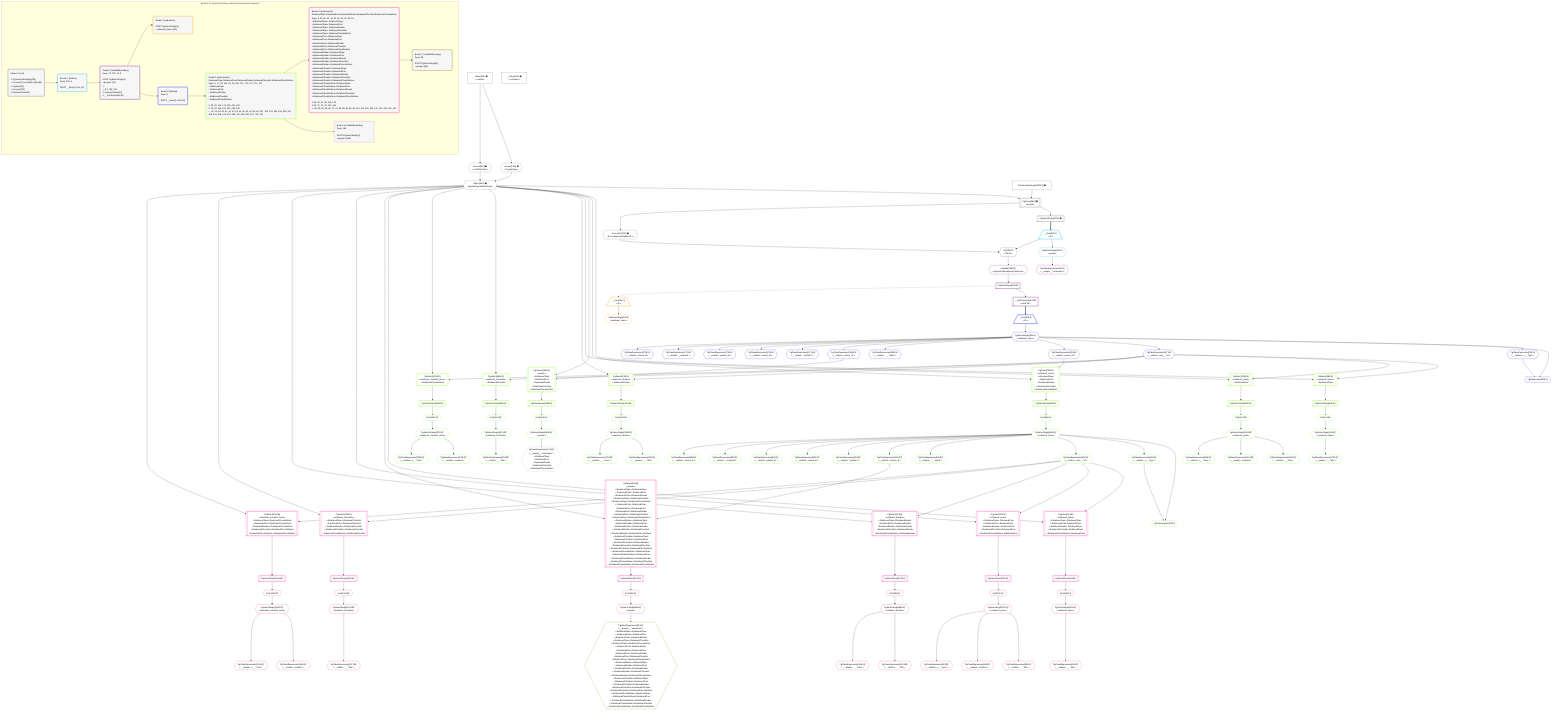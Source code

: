 %%{init: {'themeVariables': { 'fontSize': '12px'}}}%%
graph TD
    classDef path fill:#eee,stroke:#000,color:#000
    classDef plan fill:#fff,stroke-width:1px,color:#000
    classDef itemplan fill:#fff,stroke-width:2px,color:#000
    classDef unbatchedplan fill:#dff,stroke-width:1px,color:#000
    classDef sideeffectplan fill:#fcc,stroke-width:2px,color:#000
    classDef bucket fill:#f6f6f6,color:#000,stroke-width:2px,text-align:left


    %% plan dependencies
    PgSelect6[["PgSelect[6∈0] ➊<br />ᐸpeopleᐳ"]]:::plan
    Object9{{"Object[9∈0] ➊<br />ᐸ{pgSettings,withPgClient}ᐳ"}}:::plan
    PgSelectInlineApply781["PgSelectInlineApply[781∈0] ➊"]:::plan
    Object9 & PgSelectInlineApply781 --> PgSelect6
    Access7{{"Access[7∈0] ➊<br />ᐸ2.pgSettingsᐳ"}}:::plan
    Access8{{"Access[8∈0] ➊<br />ᐸ2.withPgClientᐳ"}}:::plan
    Access7 & Access8 --> Object9
    __Value2["__Value[2∈0] ➊<br />ᐸcontextᐳ"]:::plan
    __Value2 --> Access7
    __Value2 --> Access8
    PgSelectRows10[["PgSelectRows[10∈0] ➊"]]:::plan
    PgSelect6 --> PgSelectRows10
    Access782{{"Access[782∈0] ➊<br />ᐸ6.m.subqueryDetailsFor15ᐳ"}}:::plan
    PgSelect6 --> Access782
    __Value4["__Value[4∈0] ➊<br />ᐸrootValueᐳ"]:::plan
    __Item11[/"__Item[11∈1]<br />ᐸ10ᐳ"\]:::itemplan
    PgSelectRows10 ==> __Item11
    PgSelectSingle12{{"PgSelectSingle[12∈1]<br />ᐸpeopleᐳ"}}:::plan
    __Item11 --> PgSelectSingle12
    List783{{"List[783∈2]<br />ᐸ782,11ᐳ"}}:::plan
    Access782 & __Item11 --> List783
    PgClassExpression13{{"PgClassExpression[13∈2]<br />ᐸ__people__.”username”ᐳ"}}:::plan
    PgSelectSingle12 --> PgClassExpression13
    __ListTransform19[["__ListTransform[19∈2]<br />ᐸeach:15ᐳ"]]:::plan
    PgSelectRows20[["PgSelectRows[20∈2]"]]:::plan
    PgSelectRows20 --> __ListTransform19
    Lambda784{{"Lambda[784∈2]<br />ᐸpgInlineViaSubqueryTransformᐳ"}}:::plan
    Lambda784 --> PgSelectRows20
    List783 --> Lambda784
    __Item21[/"__Item[21∈3]<br />ᐸ20ᐳ"\]:::itemplan
    PgSelectRows20 -.-> __Item21
    PgSelectSingle22{{"PgSelectSingle[22∈3]<br />ᐸrelational_itemsᐳ"}}:::plan
    __Item21 --> PgSelectSingle22
    PgPolymorphic26{{"PgPolymorphic[26∈4]"}}:::plan
    PgSelectSingle24{{"PgSelectSingle[24∈4]<br />ᐸrelational_itemsᐳ"}}:::plan
    PgClassExpression25{{"PgClassExpression[25∈4]<br />ᐸ__relation...s__.”type”ᐳ"}}:::plan
    PgSelectSingle24 & PgClassExpression25 --> PgPolymorphic26
    __Item23[/"__Item[23∈4]<br />ᐸ19ᐳ"\]:::itemplan
    __ListTransform19 ==> __Item23
    __Item23 --> PgSelectSingle24
    PgSelectSingle24 --> PgClassExpression25
    PgClassExpression27{{"PgClassExpression[27∈4]<br />ᐸ__relation...ems__.”id”ᐳ"}}:::plan
    PgSelectSingle24 --> PgClassExpression27
    PgClassExpression35{{"PgClassExpression[35∈4]<br />ᐸ__relation...parent_id”ᐳ"}}:::plan
    PgSelectSingle24 --> PgClassExpression35
    PgClassExpression163{{"PgClassExpression[163∈4]<br />ᐸ__relation...__.”type2”ᐳ"}}:::plan
    PgSelectSingle24 --> PgClassExpression163
    PgClassExpression164{{"PgClassExpression[164∈4]<br />ᐸ__relation...author_id”ᐳ"}}:::plan
    PgSelectSingle24 --> PgClassExpression164
    PgClassExpression171{{"PgClassExpression[171∈4]<br />ᐸ__relation...”position”ᐳ"}}:::plan
    PgSelectSingle24 --> PgClassExpression171
    PgClassExpression172{{"PgClassExpression[172∈4]<br />ᐸ__relation...reated_at”ᐳ"}}:::plan
    PgSelectSingle24 --> PgClassExpression172
    PgClassExpression173{{"PgClassExpression[173∈4]<br />ᐸ__relation...pdated_at”ᐳ"}}:::plan
    PgSelectSingle24 --> PgClassExpression173
    PgClassExpression174{{"PgClassExpression[174∈4]<br />ᐸ__relation..._archived”ᐳ"}}:::plan
    PgSelectSingle24 --> PgClassExpression174
    PgClassExpression175{{"PgClassExpression[175∈4]<br />ᐸ__relation...chived_at”ᐳ"}}:::plan
    PgSelectSingle24 --> PgClassExpression175
    PgSelect28[["PgSelect[28∈5]<br />ᐸrelational_topicsᐳ<br />ᐳRelationalTopic"]]:::plan
    Object9 & PgClassExpression27 --> PgSelect28
    PgSelect36[["PgSelect[36∈5]<br />ᐸrelational_itemsᐳ<br />ᐳRelationalTopic<br />ᐳRelationalPost<br />ᐳRelationalDivider<br />ᐳRelationalChecklist<br />ᐳRelationalChecklistItem"]]:::plan
    Object9 & PgClassExpression35 --> PgSelect36
    PgPolymorphic42{{"PgPolymorphic[42∈5]^"}}:::plan
    PgSelectSingle40{{"PgSelectSingle[40∈5]^<br />ᐸrelational_itemsᐳ"}}:::plan
    PgClassExpression41{{"PgClassExpression[41∈5]^<br />ᐸ__relation...s__.”type”ᐳ"}}:::plan
    PgSelectSingle40 & PgClassExpression41 --> PgPolymorphic42
    PgSelect165[["PgSelect[165∈5]<br />ᐸpeopleᐳ<br />ᐳRelationalTopic<br />ᐳRelationalPost<br />ᐳRelationalDivider<br />ᐳRelationalChecklist<br />ᐳRelationalChecklistItem"]]:::plan
    Object9 & PgClassExpression164 --> PgSelect165
    PgSelect178[["PgSelect[178∈5]<br />ᐸrelational_postsᐳ<br />ᐳRelationalPost"]]:::plan
    Object9 & PgClassExpression27 --> PgSelect178
    PgSelect330[["PgSelect[330∈5]<br />ᐸrelational_dividersᐳ<br />ᐳRelationalDivider"]]:::plan
    Object9 & PgClassExpression27 --> PgSelect330
    PgSelect481[["PgSelect[481∈5]<br />ᐸrelational_checklistsᐳ<br />ᐳRelationalChecklist"]]:::plan
    Object9 & PgClassExpression27 --> PgSelect481
    PgSelect631[["PgSelect[631∈5]<br />ᐸrelational_checklist_itemsᐳ<br />ᐳRelationalChecklistItem"]]:::plan
    Object9 & PgClassExpression27 --> PgSelect631
    First32{{"First[32∈5]^"}}:::plan
    PgSelectRows33[["PgSelectRows[33∈5]^"]]:::plan
    PgSelectRows33 --> First32
    PgSelect28 --> PgSelectRows33
    PgSelectSingle34{{"PgSelectSingle[34∈5]^<br />ᐸrelational_topicsᐳ"}}:::plan
    First32 --> PgSelectSingle34
    First38{{"First[38∈5]^"}}:::plan
    PgSelectRows39[["PgSelectRows[39∈5]^"]]:::plan
    PgSelectRows39 --> First38
    PgSelect36 --> PgSelectRows39
    First38 --> PgSelectSingle40
    PgSelectSingle40 --> PgClassExpression41
    PgClassExpression43{{"PgClassExpression[43∈5]^<br />ᐸ__relation...ems__.”id”ᐳ"}}:::plan
    PgSelectSingle40 --> PgClassExpression43
    PgClassExpression52{{"PgClassExpression[52∈5]^<br />ᐸ__relation...__.”type2”ᐳ"}}:::plan
    PgSelectSingle40 --> PgClassExpression52
    PgClassExpression53{{"PgClassExpression[53∈5]^<br />ᐸ__relation...author_id”ᐳ"}}:::plan
    PgSelectSingle40 --> PgClassExpression53
    PgClassExpression60{{"PgClassExpression[60∈5]^<br />ᐸ__relation...”position”ᐳ"}}:::plan
    PgSelectSingle40 --> PgClassExpression60
    PgClassExpression61{{"PgClassExpression[61∈5]^<br />ᐸ__relation...reated_at”ᐳ"}}:::plan
    PgSelectSingle40 --> PgClassExpression61
    PgClassExpression62{{"PgClassExpression[62∈5]^<br />ᐸ__relation...pdated_at”ᐳ"}}:::plan
    PgSelectSingle40 --> PgClassExpression62
    PgClassExpression63{{"PgClassExpression[63∈5]^<br />ᐸ__relation..._archived”ᐳ"}}:::plan
    PgSelectSingle40 --> PgClassExpression63
    PgClassExpression64{{"PgClassExpression[64∈5]^<br />ᐸ__relation...chived_at”ᐳ"}}:::plan
    PgSelectSingle40 --> PgClassExpression64
    First167{{"First[167∈5]^"}}:::plan
    PgSelectRows168[["PgSelectRows[168∈5]^"]]:::plan
    PgSelectRows168 --> First167
    PgSelect165 --> PgSelectRows168
    PgSelectSingle169{{"PgSelectSingle[169∈5]^<br />ᐸpeopleᐳ"}}:::plan
    First167 --> PgSelectSingle169
    PgClassExpression176{{"PgClassExpression[176∈5]^<br />ᐸ__relation...__.”title”ᐳ"}}:::plan
    PgSelectSingle34 --> PgClassExpression176
    First182{{"First[182∈5]^"}}:::plan
    PgSelectRows183[["PgSelectRows[183∈5]^"]]:::plan
    PgSelectRows183 --> First182
    PgSelect178 --> PgSelectRows183
    PgSelectSingle184{{"PgSelectSingle[184∈5]^<br />ᐸrelational_postsᐳ"}}:::plan
    First182 --> PgSelectSingle184
    PgClassExpression326{{"PgClassExpression[326∈5]^<br />ᐸ__relation...__.”title”ᐳ"}}:::plan
    PgSelectSingle184 --> PgClassExpression326
    PgClassExpression327{{"PgClassExpression[327∈5]^<br />ᐸ__relation...scription”ᐳ"}}:::plan
    PgSelectSingle184 --> PgClassExpression327
    PgClassExpression328{{"PgClassExpression[328∈5]^<br />ᐸ__relation...s__.”note”ᐳ"}}:::plan
    PgSelectSingle184 --> PgClassExpression328
    First334{{"First[334∈5]^"}}:::plan
    PgSelectRows335[["PgSelectRows[335∈5]^"]]:::plan
    PgSelectRows335 --> First334
    PgSelect330 --> PgSelectRows335
    PgSelectSingle336{{"PgSelectSingle[336∈5]^<br />ᐸrelational_dividersᐳ"}}:::plan
    First334 --> PgSelectSingle336
    PgClassExpression478{{"PgClassExpression[478∈5]^<br />ᐸ__relation...__.”title”ᐳ"}}:::plan
    PgSelectSingle336 --> PgClassExpression478
    PgClassExpression479{{"PgClassExpression[479∈5]^<br />ᐸ__relation...__.”color”ᐳ"}}:::plan
    PgSelectSingle336 --> PgClassExpression479
    First485{{"First[485∈5]^"}}:::plan
    PgSelectRows486[["PgSelectRows[486∈5]^"]]:::plan
    PgSelectRows486 --> First485
    PgSelect481 --> PgSelectRows486
    PgSelectSingle487{{"PgSelectSingle[487∈5]^<br />ᐸrelational_checklistsᐳ"}}:::plan
    First485 --> PgSelectSingle487
    PgClassExpression629{{"PgClassExpression[629∈5]^<br />ᐸ__relation...__.”title”ᐳ"}}:::plan
    PgSelectSingle487 --> PgClassExpression629
    First635{{"First[635∈5]^"}}:::plan
    PgSelectRows636[["PgSelectRows[636∈5]^"]]:::plan
    PgSelectRows636 --> First635
    PgSelect631 --> PgSelectRows636
    PgSelectSingle637{{"PgSelectSingle[637∈5]^<br />ᐸrelational_checklist_itemsᐳ"}}:::plan
    First635 --> PgSelectSingle637
    PgClassExpression779{{"PgClassExpression[779∈5]^<br />ᐸ__relation...scription”ᐳ"}}:::plan
    PgSelectSingle637 --> PgClassExpression779
    PgClassExpression780{{"PgClassExpression[780∈5]^<br />ᐸ__relation...s__.”note”ᐳ"}}:::plan
    PgSelectSingle637 --> PgClassExpression780
    PgSelect44[["PgSelect[44∈6]<br />ᐸrelational_topicsᐳ<br />ᐳRelationalTopicᐳRelationalTopic<br />ᐳRelationalPostᐳRelationalTopic<br />ᐳRelationalDividerᐳRelationalTopic<br />ᐳRelationalChecklistᐳRelationalTopic<br />ᐳRelationalChecklistItemᐳRelationalTopic"]]:::plan
    Object9 & PgClassExpression43 --> PgSelect44
    PgSelect54[["PgSelect[54∈6]<br />ᐸpeopleᐳ<br />ᐳRelationalTopicᐳRelationalTopic<br />ᐳRelationalTopicᐳRelationalPost<br />ᐳRelationalTopicᐳRelationalDivider<br />ᐳRelationalTopicᐳRelationalChecklist<br />ᐳRelationalTopicᐳRelationalChecklistItem<br />ᐳRelationalPostᐳRelationalTopic<br />ᐳRelationalPostᐳRelationalPost<br />ᐳRelationalPostᐳRelationalDivider<br />ᐳRelationalPostᐳRelationalChecklist<br />ᐳRelationalPostᐳRelationalChecklistItem<br />ᐳRelationalDividerᐳRelationalTopic<br />ᐳRelationalDividerᐳRelationalPost<br />ᐳRelationalDividerᐳRelationalDivider<br />ᐳRelationalDividerᐳRelationalChecklist<br />ᐳRelationalDividerᐳRelationalChecklistItem<br />ᐳRelationalChecklistᐳRelationalTopic<br />ᐳRelationalChecklistᐳRelationalPost<br />ᐳRelationalChecklistᐳRelationalDivider<br />ᐳRelationalChecklistᐳRelationalChecklist<br />ᐳRelationalChecklistᐳRelationalChecklistItem<br />ᐳRelationalChecklistItemᐳRelationalTopic<br />ᐳRelationalChecklistItemᐳRelationalPost<br />ᐳRelationalChecklistItemᐳRelationalDivider<br />ᐳRelationalChecklistItemᐳRelationalChecklist<br />ᐳRelationalChecklistItemᐳRelationalChecklistItem"]]:::plan
    Object9 & PgClassExpression53 --> PgSelect54
    PgSelect67[["PgSelect[67∈6]<br />ᐸrelational_postsᐳ<br />ᐳRelationalTopicᐳRelationalPost<br />ᐳRelationalPostᐳRelationalPost<br />ᐳRelationalDividerᐳRelationalPost<br />ᐳRelationalChecklistᐳRelationalPost<br />ᐳRelationalChecklistItemᐳRelationalPost"]]:::plan
    Object9 & PgClassExpression43 --> PgSelect67
    PgSelect92[["PgSelect[92∈6]<br />ᐸrelational_dividersᐳ<br />ᐳRelationalTopicᐳRelationalDivider<br />ᐳRelationalPostᐳRelationalDivider<br />ᐳRelationalDividerᐳRelationalDivider<br />ᐳRelationalChecklistᐳRelationalDivider<br />ᐳRelationalChecklistItemᐳRelationalDivider"]]:::plan
    Object9 & PgClassExpression43 --> PgSelect92
    PgSelect116[["PgSelect[116∈6]<br />ᐸrelational_checklistsᐳ<br />ᐳRelationalTopicᐳRelationalChecklist<br />ᐳRelationalPostᐳRelationalChecklist<br />ᐳRelationalDividerᐳRelationalChecklist<br />ᐳRelationalChecklistᐳRelationalChecklist<br />ᐳRelationalChecklistItemᐳRelationalChecklist"]]:::plan
    Object9 & PgClassExpression43 --> PgSelect116
    PgSelect139[["PgSelect[139∈6]<br />ᐸrelational_checklist_itemsᐳ<br />ᐳRelationalTopicᐳRelationalChecklistItem<br />ᐳRelationalPostᐳRelationalChecklistItem<br />ᐳRelationalDividerᐳRelationalChecklistItem<br />ᐳRelationalChecklistᐳRelationalChecklistItem<br />ᐳRelationalChecklistItemᐳRelationalChecklistItem"]]:::plan
    Object9 & PgClassExpression43 --> PgSelect139
    First48{{"First[48∈6]^"}}:::plan
    PgSelectRows49[["PgSelectRows[49∈6]^"]]:::plan
    PgSelectRows49 --> First48
    PgSelect44 --> PgSelectRows49
    PgSelectSingle50{{"PgSelectSingle[50∈6]^<br />ᐸrelational_topicsᐳ"}}:::plan
    First48 --> PgSelectSingle50
    First56{{"First[56∈6]^"}}:::plan
    PgSelectRows57[["PgSelectRows[57∈6]^"]]:::plan
    PgSelectRows57 --> First56
    PgSelect54 --> PgSelectRows57
    PgSelectSingle58{{"PgSelectSingle[58∈6]^<br />ᐸpeopleᐳ"}}:::plan
    First56 --> PgSelectSingle58
    PgClassExpression65{{"PgClassExpression[65∈6]^<br />ᐸ__relation...__.”title”ᐳ"}}:::plan
    PgSelectSingle50 --> PgClassExpression65
    First71{{"First[71∈6]^"}}:::plan
    PgSelectRows72[["PgSelectRows[72∈6]^"]]:::plan
    PgSelectRows72 --> First71
    PgSelect67 --> PgSelectRows72
    PgSelectSingle73{{"PgSelectSingle[73∈6]^<br />ᐸrelational_postsᐳ"}}:::plan
    First71 --> PgSelectSingle73
    PgClassExpression88{{"PgClassExpression[88∈6]^<br />ᐸ__relation...__.”title”ᐳ"}}:::plan
    PgSelectSingle73 --> PgClassExpression88
    PgClassExpression89{{"PgClassExpression[89∈6]^<br />ᐸ__relation...scription”ᐳ"}}:::plan
    PgSelectSingle73 --> PgClassExpression89
    PgClassExpression90{{"PgClassExpression[90∈6]^<br />ᐸ__relation...s__.”note”ᐳ"}}:::plan
    PgSelectSingle73 --> PgClassExpression90
    First96{{"First[96∈6]^"}}:::plan
    PgSelectRows97[["PgSelectRows[97∈6]^"]]:::plan
    PgSelectRows97 --> First96
    PgSelect92 --> PgSelectRows97
    PgSelectSingle98{{"PgSelectSingle[98∈6]^<br />ᐸrelational_dividersᐳ"}}:::plan
    First96 --> PgSelectSingle98
    PgClassExpression113{{"PgClassExpression[113∈6]^<br />ᐸ__relation...__.”title”ᐳ"}}:::plan
    PgSelectSingle98 --> PgClassExpression113
    PgClassExpression114{{"PgClassExpression[114∈6]^<br />ᐸ__relation...__.”color”ᐳ"}}:::plan
    PgSelectSingle98 --> PgClassExpression114
    First120{{"First[120∈6]^"}}:::plan
    PgSelectRows121[["PgSelectRows[121∈6]^"]]:::plan
    PgSelectRows121 --> First120
    PgSelect116 --> PgSelectRows121
    PgSelectSingle122{{"PgSelectSingle[122∈6]^<br />ᐸrelational_checklistsᐳ"}}:::plan
    First120 --> PgSelectSingle122
    PgClassExpression137{{"PgClassExpression[137∈6]^<br />ᐸ__relation...__.”title”ᐳ"}}:::plan
    PgSelectSingle122 --> PgClassExpression137
    First143{{"First[143∈6]^"}}:::plan
    PgSelectRows144[["PgSelectRows[144∈6]^"]]:::plan
    PgSelectRows144 --> First143
    PgSelect139 --> PgSelectRows144
    PgSelectSingle145{{"PgSelectSingle[145∈6]^<br />ᐸrelational_checklist_itemsᐳ"}}:::plan
    First143 --> PgSelectSingle145
    PgClassExpression160{{"PgClassExpression[160∈6]^<br />ᐸ__relation...scription”ᐳ"}}:::plan
    PgSelectSingle145 --> PgClassExpression160
    PgClassExpression161{{"PgClassExpression[161∈6]^<br />ᐸ__relation...s__.”note”ᐳ"}}:::plan
    PgSelectSingle145 --> PgClassExpression161
    PgClassExpression59{{"PgClassExpression[59∈7]<br />ᐸ__people__.”username”ᐳ<br />ᐳRelationalTopicᐳRelationalTopic<br />ᐳRelationalTopicᐳRelationalPost<br />ᐳRelationalTopicᐳRelationalDivider<br />ᐳRelationalTopicᐳRelationalChecklist<br />ᐳRelationalTopicᐳRelationalChecklistItem<br />ᐳRelationalPostᐳRelationalTopic<br />ᐳRelationalPostᐳRelationalPost<br />ᐳRelationalPostᐳRelationalDivider<br />ᐳRelationalPostᐳRelationalChecklist<br />ᐳRelationalPostᐳRelationalChecklistItem<br />ᐳRelationalDividerᐳRelationalTopic<br />ᐳRelationalDividerᐳRelationalPost<br />ᐳRelationalDividerᐳRelationalDivider<br />ᐳRelationalDividerᐳRelationalChecklist<br />ᐳRelationalDividerᐳRelationalChecklistItem<br />ᐳRelationalChecklistᐳRelationalTopic<br />ᐳRelationalChecklistᐳRelationalPost<br />ᐳRelationalChecklistᐳRelationalDivider<br />ᐳRelationalChecklistᐳRelationalChecklist<br />ᐳRelationalChecklistᐳRelationalChecklistItem<br />ᐳRelationalChecklistItemᐳRelationalTopic<br />ᐳRelationalChecklistItemᐳRelationalPost<br />ᐳRelationalChecklistItemᐳRelationalDivider<br />ᐳRelationalChecklistItemᐳRelationalChecklist<br />ᐳRelationalChecklistItemᐳRelationalChecklistItem"}}:::plan
    PgSelectSingle58 --> PgClassExpression59
    PgClassExpression170{{"PgClassExpression[170∈8]<br />ᐸ__people__.”username”ᐳ<br />ᐳRelationalTopic<br />ᐳRelationalPost<br />ᐳRelationalDivider<br />ᐳRelationalChecklist<br />ᐳRelationalChecklistItem"}}:::plan
    PgSelectSingle169 --> PgClassExpression170

    %% define steps

    subgraph "Buckets for queries/interfaces-relational/nested-more-fragments"
    Bucket0("Bucket 0 (root)<br /><br />1: PgSelectInlineApply[781]<br />ᐳ: Access[7], Access[8], Object[9]<br />2: PgSelect[6]<br />ᐳ: Access[782]<br />3: PgSelectRows[10]"):::bucket
    classDef bucket0 stroke:#696969
    class Bucket0,__Value2,__Value4,PgSelect6,Access7,Access8,Object9,PgSelectRows10,PgSelectInlineApply781,Access782 bucket0
    Bucket1("Bucket 1 (listItem)<br />Deps: 782, 9<br /><br />ROOT __Item{1}ᐸ10ᐳ[11]"):::bucket
    classDef bucket1 stroke:#00bfff
    class Bucket1,__Item11,PgSelectSingle12 bucket1
    Bucket2("Bucket 2 (nullableBoundary)<br />Deps: 12, 782, 11, 9<br /><br />ROOT PgSelectSingle{1}ᐸpeopleᐳ[12]<br />1: <br />ᐳ: 13, 783, 784<br />2: PgSelectRows[20]<br />3: __ListTransform[19]"):::bucket
    classDef bucket2 stroke:#7f007f
    class Bucket2,PgClassExpression13,__ListTransform19,PgSelectRows20,List783,Lambda784 bucket2
    Bucket3("Bucket 3 (subroutine)<br /><br />ROOT PgSelectSingle{3}ᐸrelational_itemsᐳ[22]"):::bucket
    classDef bucket3 stroke:#ffa500
    class Bucket3,__Item21,PgSelectSingle22 bucket3
    Bucket4("Bucket 4 (listItem)<br />Deps: 9<br /><br />ROOT __Item{4}ᐸ19ᐳ[23]"):::bucket
    classDef bucket4 stroke:#0000ff
    class Bucket4,__Item23,PgSelectSingle24,PgClassExpression25,PgPolymorphic26,PgClassExpression27,PgClassExpression35,PgClassExpression163,PgClassExpression164,PgClassExpression171,PgClassExpression172,PgClassExpression173,PgClassExpression174,PgClassExpression175 bucket4
    Bucket5("Bucket 5 (polymorphic)<br />RelationalTopic,RelationalPost,RelationalDivider,RelationalChecklist,RelationalChecklistItem<br />Deps: 9, 27, 35, 164, 26, 25, 163, 171, 172, 173, 174, 175<br />ᐳRelationalTopic<br />ᐳRelationalPost<br />ᐳRelationalDivider<br />ᐳRelationalChecklist<br />ᐳRelationalChecklistItem<br /><br />1: 28, 36, 165, 178, 330, 481, 631<br />2: 33, 39, 168, 183, 335, 486, 636<br />ᐳ: 32, 34, 38, 40, 41, 42, 43, 52, 53, 60, 61, 62, 63, 64, 167, 169, 176, 182, 184, 326, 327, 328, 334, 336, 478, 479, 485, 487, 629, 635, 637, 779, 780"):::bucket
    classDef bucket5 stroke:#7fff00
    class Bucket5,PgSelect28,First32,PgSelectRows33,PgSelectSingle34,PgSelect36,First38,PgSelectRows39,PgSelectSingle40,PgClassExpression41,PgPolymorphic42,PgClassExpression43,PgClassExpression52,PgClassExpression53,PgClassExpression60,PgClassExpression61,PgClassExpression62,PgClassExpression63,PgClassExpression64,PgSelect165,First167,PgSelectRows168,PgSelectSingle169,PgClassExpression176,PgSelect178,First182,PgSelectRows183,PgSelectSingle184,PgClassExpression326,PgClassExpression327,PgClassExpression328,PgSelect330,First334,PgSelectRows335,PgSelectSingle336,PgClassExpression478,PgClassExpression479,PgSelect481,First485,PgSelectRows486,PgSelectSingle487,PgClassExpression629,PgSelect631,First635,PgSelectRows636,PgSelectSingle637,PgClassExpression779,PgClassExpression780 bucket5
    Bucket6("Bucket 6 (polymorphic)<br />RelationalTopic,RelationalPost,RelationalDivider,RelationalChecklist,RelationalChecklistItem<br />Deps: 9, 43, 53, 42, 41, 52, 60, 61, 62, 63, 64<br />ᐳRelationalTopicᐳRelationalTopic<br />ᐳRelationalTopicᐳRelationalPost<br />ᐳRelationalTopicᐳRelationalDivider<br />ᐳRelationalTopicᐳRelationalChecklist<br />ᐳRelationalTopicᐳRelationalChecklistItem<br />ᐳRelationalPostᐳRelationalTopic<br />ᐳRelationalPostᐳRelationalPost<br />ᐳRelationalPostᐳRelationalDivider<br />ᐳRelationalPostᐳRelationalChecklist<br />ᐳRelationalPostᐳRelationalChecklistItem<br />ᐳRelationalDividerᐳRelationalTopic<br />ᐳRelationalDividerᐳRelationalPost<br />ᐳRelationalDividerᐳRelationalDivider<br />ᐳRelationalDividerᐳRelationalChecklist<br />ᐳRelationalDividerᐳRelationalChecklistItem<br />ᐳRelationalChecklistᐳRelationalTopic<br />ᐳRelationalChecklistᐳRelationalPost<br />ᐳRelationalChecklistᐳRelationalDivider<br />ᐳRelationalChecklistᐳRelationalChecklist<br />ᐳRelationalChecklistᐳRelationalChecklistItem<br />ᐳRelationalChecklistItemᐳRelationalTopic<br />ᐳRelationalChecklistItemᐳRelationalPost<br />ᐳRelationalChecklistItemᐳRelationalDivider<br />ᐳRelationalChecklistItemᐳRelationalChecklist<br />ᐳRelationalChecklistItemᐳRelationalChecklistItem<br /><br />1: 44, 54, 67, 92, 116, 139<br />2: 49, 57, 72, 97, 121, 144<br />ᐳ: 48, 50, 56, 58, 65, 71, 73, 88, 89, 90, 96, 98, 113, 114, 120, 122, 137, 143, 145, 160, 161"):::bucket
    classDef bucket6 stroke:#ff1493
    class Bucket6,PgSelect44,First48,PgSelectRows49,PgSelectSingle50,PgSelect54,First56,PgSelectRows57,PgSelectSingle58,PgClassExpression65,PgSelect67,First71,PgSelectRows72,PgSelectSingle73,PgClassExpression88,PgClassExpression89,PgClassExpression90,PgSelect92,First96,PgSelectRows97,PgSelectSingle98,PgClassExpression113,PgClassExpression114,PgSelect116,First120,PgSelectRows121,PgSelectSingle122,PgClassExpression137,PgSelect139,First143,PgSelectRows144,PgSelectSingle145,PgClassExpression160,PgClassExpression161 bucket6
    Bucket7("Bucket 7 (nullableBoundary)<br />Deps: 58<br /><br />ROOT PgSelectSingle{6}ᐸpeopleᐳ[58]"):::bucket
    classDef bucket7 stroke:#808000
    class Bucket7,PgClassExpression59 bucket7
    Bucket8("Bucket 8 (nullableBoundary)<br />Deps: 169<br /><br />ROOT PgSelectSingle{5}ᐸpeopleᐳ[169]"):::bucket
    classDef bucket8 stroke:#dda0dd
    class Bucket8,PgClassExpression170 bucket8
    Bucket0 --> Bucket1
    Bucket1 --> Bucket2
    Bucket2 --> Bucket3 & Bucket4
    Bucket4 --> Bucket5
    Bucket5 --> Bucket6 & Bucket8
    Bucket6 --> Bucket7
    end